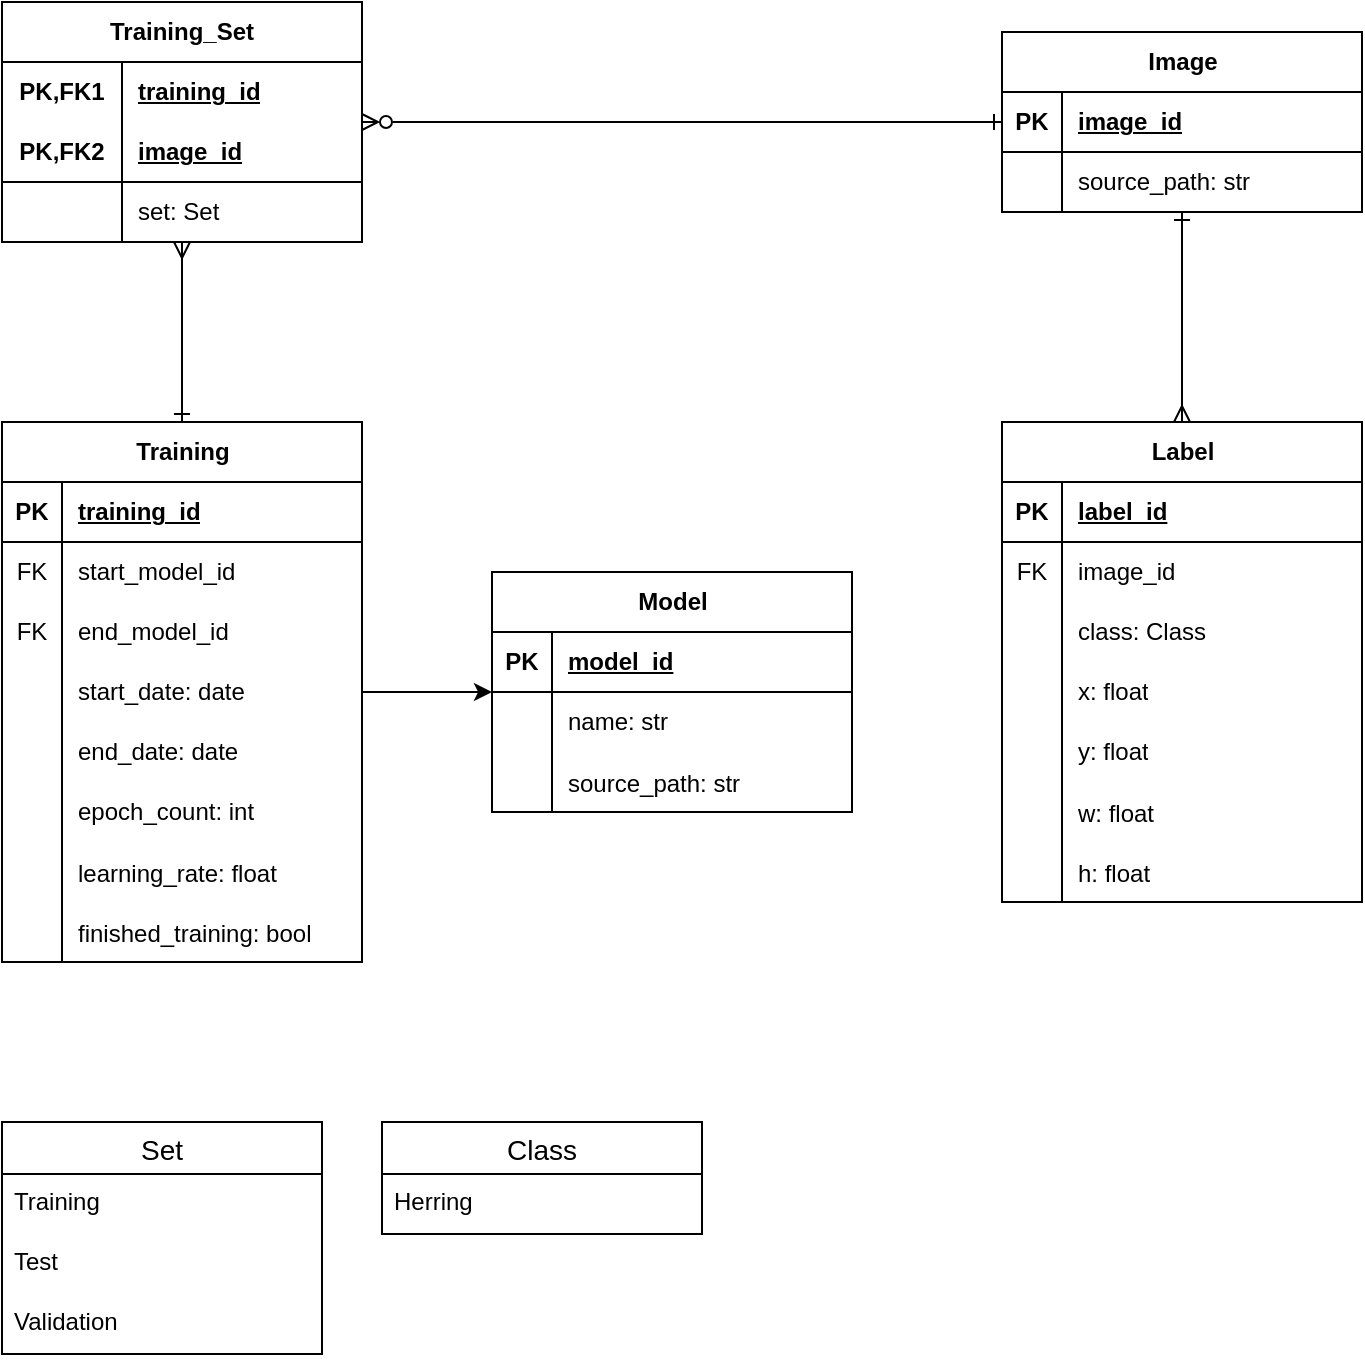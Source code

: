 <mxfile version="24.4.13" type="device">
  <diagram id="R2lEEEUBdFMjLlhIrx00" name="Page-1">
    <mxGraphModel dx="1250" dy="497" grid="1" gridSize="10" guides="1" tooltips="1" connect="1" arrows="1" fold="1" page="1" pageScale="1" pageWidth="850" pageHeight="1100" math="0" shadow="0" extFonts="Permanent Marker^https://fonts.googleapis.com/css?family=Permanent+Marker">
      <root>
        <mxCell id="0" />
        <mxCell id="1" parent="0" />
        <mxCell id="mbVLd4EY0xT1MWV7ijYI-132" style="edgeStyle=orthogonalEdgeStyle;rounded=0;orthogonalLoop=1;jettySize=auto;html=1;startArrow=ERone;startFill=0;endArrow=ERmany;endFill=0;" parent="1" source="mbVLd4EY0xT1MWV7ijYI-1" target="mbVLd4EY0xT1MWV7ijYI-44" edge="1">
          <mxGeometry relative="1" as="geometry" />
        </mxCell>
        <mxCell id="mbVLd4EY0xT1MWV7ijYI-1" value="Image" style="shape=table;startSize=30;container=1;collapsible=1;childLayout=tableLayout;fixedRows=1;rowLines=0;fontStyle=1;align=center;resizeLast=1;html=1;" parent="1" vertex="1">
          <mxGeometry x="590" y="85" width="180" height="90" as="geometry" />
        </mxCell>
        <mxCell id="mbVLd4EY0xT1MWV7ijYI-2" value="" style="shape=tableRow;horizontal=0;startSize=0;swimlaneHead=0;swimlaneBody=0;fillColor=none;collapsible=0;dropTarget=0;points=[[0,0.5],[1,0.5]];portConstraint=eastwest;top=0;left=0;right=0;bottom=1;" parent="mbVLd4EY0xT1MWV7ijYI-1" vertex="1">
          <mxGeometry y="30" width="180" height="30" as="geometry" />
        </mxCell>
        <mxCell id="mbVLd4EY0xT1MWV7ijYI-3" value="PK" style="shape=partialRectangle;connectable=0;fillColor=none;top=0;left=0;bottom=0;right=0;fontStyle=1;overflow=hidden;whiteSpace=wrap;html=1;" parent="mbVLd4EY0xT1MWV7ijYI-2" vertex="1">
          <mxGeometry width="30" height="30" as="geometry">
            <mxRectangle width="30" height="30" as="alternateBounds" />
          </mxGeometry>
        </mxCell>
        <mxCell id="mbVLd4EY0xT1MWV7ijYI-4" value="image_id" style="shape=partialRectangle;connectable=0;fillColor=none;top=0;left=0;bottom=0;right=0;align=left;spacingLeft=6;fontStyle=5;overflow=hidden;whiteSpace=wrap;html=1;" parent="mbVLd4EY0xT1MWV7ijYI-2" vertex="1">
          <mxGeometry x="30" width="150" height="30" as="geometry">
            <mxRectangle width="150" height="30" as="alternateBounds" />
          </mxGeometry>
        </mxCell>
        <mxCell id="mbVLd4EY0xT1MWV7ijYI-5" value="" style="shape=tableRow;horizontal=0;startSize=0;swimlaneHead=0;swimlaneBody=0;fillColor=none;collapsible=0;dropTarget=0;points=[[0,0.5],[1,0.5]];portConstraint=eastwest;top=0;left=0;right=0;bottom=0;" parent="mbVLd4EY0xT1MWV7ijYI-1" vertex="1">
          <mxGeometry y="60" width="180" height="30" as="geometry" />
        </mxCell>
        <mxCell id="mbVLd4EY0xT1MWV7ijYI-6" value="" style="shape=partialRectangle;connectable=0;fillColor=none;top=0;left=0;bottom=0;right=0;editable=1;overflow=hidden;whiteSpace=wrap;html=1;" parent="mbVLd4EY0xT1MWV7ijYI-5" vertex="1">
          <mxGeometry width="30" height="30" as="geometry">
            <mxRectangle width="30" height="30" as="alternateBounds" />
          </mxGeometry>
        </mxCell>
        <mxCell id="mbVLd4EY0xT1MWV7ijYI-7" value="source_path: str" style="shape=partialRectangle;connectable=0;fillColor=none;top=0;left=0;bottom=0;right=0;align=left;spacingLeft=6;overflow=hidden;whiteSpace=wrap;html=1;" parent="mbVLd4EY0xT1MWV7ijYI-5" vertex="1">
          <mxGeometry x="30" width="150" height="30" as="geometry">
            <mxRectangle width="150" height="30" as="alternateBounds" />
          </mxGeometry>
        </mxCell>
        <mxCell id="mbVLd4EY0xT1MWV7ijYI-14" value="Set" style="swimlane;fontStyle=0;childLayout=stackLayout;horizontal=1;startSize=26;horizontalStack=0;resizeParent=1;resizeParentMax=0;resizeLast=0;collapsible=1;marginBottom=0;align=center;fontSize=14;" parent="1" vertex="1">
          <mxGeometry x="90" y="630" width="160" height="116" as="geometry" />
        </mxCell>
        <mxCell id="mbVLd4EY0xT1MWV7ijYI-15" value="Training" style="text;strokeColor=none;fillColor=none;spacingLeft=4;spacingRight=4;overflow=hidden;rotatable=0;points=[[0,0.5],[1,0.5]];portConstraint=eastwest;fontSize=12;whiteSpace=wrap;html=1;" parent="mbVLd4EY0xT1MWV7ijYI-14" vertex="1">
          <mxGeometry y="26" width="160" height="30" as="geometry" />
        </mxCell>
        <mxCell id="mbVLd4EY0xT1MWV7ijYI-16" value="Test" style="text;strokeColor=none;fillColor=none;spacingLeft=4;spacingRight=4;overflow=hidden;rotatable=0;points=[[0,0.5],[1,0.5]];portConstraint=eastwest;fontSize=12;whiteSpace=wrap;html=1;" parent="mbVLd4EY0xT1MWV7ijYI-14" vertex="1">
          <mxGeometry y="56" width="160" height="30" as="geometry" />
        </mxCell>
        <mxCell id="mbVLd4EY0xT1MWV7ijYI-77" value="Validation" style="text;strokeColor=none;fillColor=none;spacingLeft=4;spacingRight=4;overflow=hidden;rotatable=0;points=[[0,0.5],[1,0.5]];portConstraint=eastwest;fontSize=12;whiteSpace=wrap;html=1;" parent="mbVLd4EY0xT1MWV7ijYI-14" vertex="1">
          <mxGeometry y="86" width="160" height="30" as="geometry" />
        </mxCell>
        <mxCell id="mbVLd4EY0xT1MWV7ijYI-44" value="Label" style="shape=table;startSize=30;container=1;collapsible=1;childLayout=tableLayout;fixedRows=1;rowLines=0;fontStyle=1;align=center;resizeLast=1;html=1;" parent="1" vertex="1">
          <mxGeometry x="590" y="280" width="180" height="240" as="geometry" />
        </mxCell>
        <mxCell id="mbVLd4EY0xT1MWV7ijYI-45" value="" style="shape=tableRow;horizontal=0;startSize=0;swimlaneHead=0;swimlaneBody=0;fillColor=none;collapsible=0;dropTarget=0;points=[[0,0.5],[1,0.5]];portConstraint=eastwest;top=0;left=0;right=0;bottom=1;" parent="mbVLd4EY0xT1MWV7ijYI-44" vertex="1">
          <mxGeometry y="30" width="180" height="30" as="geometry" />
        </mxCell>
        <mxCell id="mbVLd4EY0xT1MWV7ijYI-46" value="PK" style="shape=partialRectangle;connectable=0;fillColor=none;top=0;left=0;bottom=0;right=0;fontStyle=1;overflow=hidden;whiteSpace=wrap;html=1;" parent="mbVLd4EY0xT1MWV7ijYI-45" vertex="1">
          <mxGeometry width="30" height="30" as="geometry">
            <mxRectangle width="30" height="30" as="alternateBounds" />
          </mxGeometry>
        </mxCell>
        <mxCell id="mbVLd4EY0xT1MWV7ijYI-47" value="label_id" style="shape=partialRectangle;connectable=0;fillColor=none;top=0;left=0;bottom=0;right=0;align=left;spacingLeft=6;fontStyle=5;overflow=hidden;whiteSpace=wrap;html=1;" parent="mbVLd4EY0xT1MWV7ijYI-45" vertex="1">
          <mxGeometry x="30" width="150" height="30" as="geometry">
            <mxRectangle width="150" height="30" as="alternateBounds" />
          </mxGeometry>
        </mxCell>
        <mxCell id="mbVLd4EY0xT1MWV7ijYI-57" value="" style="shape=tableRow;horizontal=0;startSize=0;swimlaneHead=0;swimlaneBody=0;fillColor=none;collapsible=0;dropTarget=0;points=[[0,0.5],[1,0.5]];portConstraint=eastwest;top=0;left=0;right=0;bottom=0;" parent="mbVLd4EY0xT1MWV7ijYI-44" vertex="1">
          <mxGeometry y="60" width="180" height="30" as="geometry" />
        </mxCell>
        <mxCell id="mbVLd4EY0xT1MWV7ijYI-58" value="FK" style="shape=partialRectangle;connectable=0;fillColor=none;top=0;left=0;bottom=0;right=0;fontStyle=0;overflow=hidden;whiteSpace=wrap;html=1;" parent="mbVLd4EY0xT1MWV7ijYI-57" vertex="1">
          <mxGeometry width="30" height="30" as="geometry">
            <mxRectangle width="30" height="30" as="alternateBounds" />
          </mxGeometry>
        </mxCell>
        <mxCell id="mbVLd4EY0xT1MWV7ijYI-59" value="image_id" style="shape=partialRectangle;connectable=0;fillColor=none;top=0;left=0;bottom=0;right=0;align=left;spacingLeft=6;fontStyle=0;overflow=hidden;whiteSpace=wrap;html=1;" parent="mbVLd4EY0xT1MWV7ijYI-57" vertex="1">
          <mxGeometry x="30" width="150" height="30" as="geometry">
            <mxRectangle width="150" height="30" as="alternateBounds" />
          </mxGeometry>
        </mxCell>
        <mxCell id="mbVLd4EY0xT1MWV7ijYI-48" value="" style="shape=tableRow;horizontal=0;startSize=0;swimlaneHead=0;swimlaneBody=0;fillColor=none;collapsible=0;dropTarget=0;points=[[0,0.5],[1,0.5]];portConstraint=eastwest;top=0;left=0;right=0;bottom=0;" parent="mbVLd4EY0xT1MWV7ijYI-44" vertex="1">
          <mxGeometry y="90" width="180" height="30" as="geometry" />
        </mxCell>
        <mxCell id="mbVLd4EY0xT1MWV7ijYI-49" value="" style="shape=partialRectangle;connectable=0;fillColor=none;top=0;left=0;bottom=0;right=0;editable=1;overflow=hidden;whiteSpace=wrap;html=1;" parent="mbVLd4EY0xT1MWV7ijYI-48" vertex="1">
          <mxGeometry width="30" height="30" as="geometry">
            <mxRectangle width="30" height="30" as="alternateBounds" />
          </mxGeometry>
        </mxCell>
        <mxCell id="mbVLd4EY0xT1MWV7ijYI-50" value="class: Class" style="shape=partialRectangle;connectable=0;fillColor=none;top=0;left=0;bottom=0;right=0;align=left;spacingLeft=6;overflow=hidden;whiteSpace=wrap;html=1;" parent="mbVLd4EY0xT1MWV7ijYI-48" vertex="1">
          <mxGeometry x="30" width="150" height="30" as="geometry">
            <mxRectangle width="150" height="30" as="alternateBounds" />
          </mxGeometry>
        </mxCell>
        <mxCell id="mbVLd4EY0xT1MWV7ijYI-51" value="" style="shape=tableRow;horizontal=0;startSize=0;swimlaneHead=0;swimlaneBody=0;fillColor=none;collapsible=0;dropTarget=0;points=[[0,0.5],[1,0.5]];portConstraint=eastwest;top=0;left=0;right=0;bottom=0;" parent="mbVLd4EY0xT1MWV7ijYI-44" vertex="1">
          <mxGeometry y="120" width="180" height="30" as="geometry" />
        </mxCell>
        <mxCell id="mbVLd4EY0xT1MWV7ijYI-52" value="" style="shape=partialRectangle;connectable=0;fillColor=none;top=0;left=0;bottom=0;right=0;editable=1;overflow=hidden;whiteSpace=wrap;html=1;" parent="mbVLd4EY0xT1MWV7ijYI-51" vertex="1">
          <mxGeometry width="30" height="30" as="geometry">
            <mxRectangle width="30" height="30" as="alternateBounds" />
          </mxGeometry>
        </mxCell>
        <mxCell id="mbVLd4EY0xT1MWV7ijYI-53" value="x: float" style="shape=partialRectangle;connectable=0;fillColor=none;top=0;left=0;bottom=0;right=0;align=left;spacingLeft=6;overflow=hidden;whiteSpace=wrap;html=1;" parent="mbVLd4EY0xT1MWV7ijYI-51" vertex="1">
          <mxGeometry x="30" width="150" height="30" as="geometry">
            <mxRectangle width="150" height="30" as="alternateBounds" />
          </mxGeometry>
        </mxCell>
        <mxCell id="mbVLd4EY0xT1MWV7ijYI-54" value="" style="shape=tableRow;horizontal=0;startSize=0;swimlaneHead=0;swimlaneBody=0;fillColor=none;collapsible=0;dropTarget=0;points=[[0,0.5],[1,0.5]];portConstraint=eastwest;top=0;left=0;right=0;bottom=0;" parent="mbVLd4EY0xT1MWV7ijYI-44" vertex="1">
          <mxGeometry y="150" width="180" height="30" as="geometry" />
        </mxCell>
        <mxCell id="mbVLd4EY0xT1MWV7ijYI-55" value="" style="shape=partialRectangle;connectable=0;fillColor=none;top=0;left=0;bottom=0;right=0;editable=1;overflow=hidden;whiteSpace=wrap;html=1;" parent="mbVLd4EY0xT1MWV7ijYI-54" vertex="1">
          <mxGeometry width="30" height="30" as="geometry">
            <mxRectangle width="30" height="30" as="alternateBounds" />
          </mxGeometry>
        </mxCell>
        <mxCell id="mbVLd4EY0xT1MWV7ijYI-56" value="y: float" style="shape=partialRectangle;connectable=0;fillColor=none;top=0;left=0;bottom=0;right=0;align=left;spacingLeft=6;overflow=hidden;whiteSpace=wrap;html=1;" parent="mbVLd4EY0xT1MWV7ijYI-54" vertex="1">
          <mxGeometry x="30" width="150" height="30" as="geometry">
            <mxRectangle width="150" height="30" as="alternateBounds" />
          </mxGeometry>
        </mxCell>
        <mxCell id="mbVLd4EY0xT1MWV7ijYI-64" value="" style="shape=tableRow;horizontal=0;startSize=0;swimlaneHead=0;swimlaneBody=0;fillColor=none;collapsible=0;dropTarget=0;points=[[0,0.5],[1,0.5]];portConstraint=eastwest;top=0;left=0;right=0;bottom=0;" parent="mbVLd4EY0xT1MWV7ijYI-44" vertex="1">
          <mxGeometry y="180" width="180" height="30" as="geometry" />
        </mxCell>
        <mxCell id="mbVLd4EY0xT1MWV7ijYI-65" value="" style="shape=partialRectangle;connectable=0;fillColor=none;top=0;left=0;bottom=0;right=0;editable=1;overflow=hidden;" parent="mbVLd4EY0xT1MWV7ijYI-64" vertex="1">
          <mxGeometry width="30" height="30" as="geometry">
            <mxRectangle width="30" height="30" as="alternateBounds" />
          </mxGeometry>
        </mxCell>
        <mxCell id="mbVLd4EY0xT1MWV7ijYI-66" value="w: float" style="shape=partialRectangle;connectable=0;fillColor=none;top=0;left=0;bottom=0;right=0;align=left;spacingLeft=6;overflow=hidden;" parent="mbVLd4EY0xT1MWV7ijYI-64" vertex="1">
          <mxGeometry x="30" width="150" height="30" as="geometry">
            <mxRectangle width="150" height="30" as="alternateBounds" />
          </mxGeometry>
        </mxCell>
        <mxCell id="mbVLd4EY0xT1MWV7ijYI-67" value="" style="shape=tableRow;horizontal=0;startSize=0;swimlaneHead=0;swimlaneBody=0;fillColor=none;collapsible=0;dropTarget=0;points=[[0,0.5],[1,0.5]];portConstraint=eastwest;top=0;left=0;right=0;bottom=0;" parent="mbVLd4EY0xT1MWV7ijYI-44" vertex="1">
          <mxGeometry y="210" width="180" height="30" as="geometry" />
        </mxCell>
        <mxCell id="mbVLd4EY0xT1MWV7ijYI-68" value="" style="shape=partialRectangle;connectable=0;fillColor=none;top=0;left=0;bottom=0;right=0;editable=1;overflow=hidden;" parent="mbVLd4EY0xT1MWV7ijYI-67" vertex="1">
          <mxGeometry width="30" height="30" as="geometry">
            <mxRectangle width="30" height="30" as="alternateBounds" />
          </mxGeometry>
        </mxCell>
        <mxCell id="mbVLd4EY0xT1MWV7ijYI-69" value="h: float" style="shape=partialRectangle;connectable=0;fillColor=none;top=0;left=0;bottom=0;right=0;align=left;spacingLeft=6;overflow=hidden;" parent="mbVLd4EY0xT1MWV7ijYI-67" vertex="1">
          <mxGeometry x="30" width="150" height="30" as="geometry">
            <mxRectangle width="150" height="30" as="alternateBounds" />
          </mxGeometry>
        </mxCell>
        <mxCell id="mbVLd4EY0xT1MWV7ijYI-60" value="Class" style="swimlane;fontStyle=0;childLayout=stackLayout;horizontal=1;startSize=26;horizontalStack=0;resizeParent=1;resizeParentMax=0;resizeLast=0;collapsible=1;marginBottom=0;align=center;fontSize=14;" parent="1" vertex="1">
          <mxGeometry x="280" y="630" width="160" height="56" as="geometry" />
        </mxCell>
        <mxCell id="mbVLd4EY0xT1MWV7ijYI-63" value="Herring" style="text;strokeColor=none;fillColor=none;spacingLeft=4;spacingRight=4;overflow=hidden;rotatable=0;points=[[0,0.5],[1,0.5]];portConstraint=eastwest;fontSize=12;whiteSpace=wrap;html=1;" parent="mbVLd4EY0xT1MWV7ijYI-60" vertex="1">
          <mxGeometry y="26" width="160" height="30" as="geometry" />
        </mxCell>
        <mxCell id="mbVLd4EY0xT1MWV7ijYI-127" style="edgeStyle=orthogonalEdgeStyle;rounded=0;orthogonalLoop=1;jettySize=auto;html=1;startArrow=ERone;startFill=0;endArrow=ERmany;endFill=0;" parent="1" source="mbVLd4EY0xT1MWV7ijYI-78" target="mbVLd4EY0xT1MWV7ijYI-113" edge="1">
          <mxGeometry relative="1" as="geometry" />
        </mxCell>
        <mxCell id="sQwDdGlglj7-U6TjaTWj-34" style="edgeStyle=orthogonalEdgeStyle;rounded=0;orthogonalLoop=1;jettySize=auto;html=1;" edge="1" parent="1" source="mbVLd4EY0xT1MWV7ijYI-78" target="sQwDdGlglj7-U6TjaTWj-14">
          <mxGeometry relative="1" as="geometry" />
        </mxCell>
        <mxCell id="mbVLd4EY0xT1MWV7ijYI-78" value="Training" style="shape=table;startSize=30;container=1;collapsible=1;childLayout=tableLayout;fixedRows=1;rowLines=0;fontStyle=1;align=center;resizeLast=1;html=1;" parent="1" vertex="1">
          <mxGeometry x="90" y="280" width="180" height="270" as="geometry" />
        </mxCell>
        <mxCell id="mbVLd4EY0xT1MWV7ijYI-79" value="" style="shape=tableRow;horizontal=0;startSize=0;swimlaneHead=0;swimlaneBody=0;fillColor=none;collapsible=0;dropTarget=0;points=[[0,0.5],[1,0.5]];portConstraint=eastwest;top=0;left=0;right=0;bottom=1;" parent="mbVLd4EY0xT1MWV7ijYI-78" vertex="1">
          <mxGeometry y="30" width="180" height="30" as="geometry" />
        </mxCell>
        <mxCell id="mbVLd4EY0xT1MWV7ijYI-80" value="PK" style="shape=partialRectangle;connectable=0;fillColor=none;top=0;left=0;bottom=0;right=0;fontStyle=1;overflow=hidden;whiteSpace=wrap;html=1;" parent="mbVLd4EY0xT1MWV7ijYI-79" vertex="1">
          <mxGeometry width="30" height="30" as="geometry">
            <mxRectangle width="30" height="30" as="alternateBounds" />
          </mxGeometry>
        </mxCell>
        <mxCell id="mbVLd4EY0xT1MWV7ijYI-81" value="training_id" style="shape=partialRectangle;connectable=0;fillColor=none;top=0;left=0;bottom=0;right=0;align=left;spacingLeft=6;fontStyle=5;overflow=hidden;whiteSpace=wrap;html=1;" parent="mbVLd4EY0xT1MWV7ijYI-79" vertex="1">
          <mxGeometry x="30" width="150" height="30" as="geometry">
            <mxRectangle width="150" height="30" as="alternateBounds" />
          </mxGeometry>
        </mxCell>
        <mxCell id="sQwDdGlglj7-U6TjaTWj-38" value="" style="shape=tableRow;horizontal=0;startSize=0;swimlaneHead=0;swimlaneBody=0;fillColor=none;collapsible=0;dropTarget=0;points=[[0,0.5],[1,0.5]];portConstraint=eastwest;top=0;left=0;right=0;bottom=0;" vertex="1" parent="mbVLd4EY0xT1MWV7ijYI-78">
          <mxGeometry y="60" width="180" height="30" as="geometry" />
        </mxCell>
        <mxCell id="sQwDdGlglj7-U6TjaTWj-39" value="FK" style="shape=partialRectangle;connectable=0;fillColor=none;top=0;left=0;bottom=0;right=0;fontStyle=0;overflow=hidden;whiteSpace=wrap;html=1;" vertex="1" parent="sQwDdGlglj7-U6TjaTWj-38">
          <mxGeometry width="30" height="30" as="geometry">
            <mxRectangle width="30" height="30" as="alternateBounds" />
          </mxGeometry>
        </mxCell>
        <mxCell id="sQwDdGlglj7-U6TjaTWj-40" value="&lt;span style=&quot;text-wrap: nowrap;&quot;&gt;start_model_id&lt;/span&gt;" style="shape=partialRectangle;connectable=0;fillColor=none;top=0;left=0;bottom=0;right=0;align=left;spacingLeft=6;fontStyle=0;overflow=hidden;whiteSpace=wrap;html=1;" vertex="1" parent="sQwDdGlglj7-U6TjaTWj-38">
          <mxGeometry x="30" width="150" height="30" as="geometry">
            <mxRectangle width="150" height="30" as="alternateBounds" />
          </mxGeometry>
        </mxCell>
        <mxCell id="sQwDdGlglj7-U6TjaTWj-35" value="" style="shape=tableRow;horizontal=0;startSize=0;swimlaneHead=0;swimlaneBody=0;fillColor=none;collapsible=0;dropTarget=0;points=[[0,0.5],[1,0.5]];portConstraint=eastwest;top=0;left=0;right=0;bottom=0;" vertex="1" parent="mbVLd4EY0xT1MWV7ijYI-78">
          <mxGeometry y="90" width="180" height="30" as="geometry" />
        </mxCell>
        <mxCell id="sQwDdGlglj7-U6TjaTWj-36" value="FK" style="shape=partialRectangle;connectable=0;fillColor=none;top=0;left=0;bottom=0;right=0;fontStyle=0;overflow=hidden;whiteSpace=wrap;html=1;" vertex="1" parent="sQwDdGlglj7-U6TjaTWj-35">
          <mxGeometry width="30" height="30" as="geometry">
            <mxRectangle width="30" height="30" as="alternateBounds" />
          </mxGeometry>
        </mxCell>
        <mxCell id="sQwDdGlglj7-U6TjaTWj-37" value="&lt;span style=&quot;text-wrap: nowrap;&quot;&gt;end_model_id&lt;/span&gt;" style="shape=partialRectangle;connectable=0;fillColor=none;top=0;left=0;bottom=0;right=0;align=left;spacingLeft=6;fontStyle=0;overflow=hidden;whiteSpace=wrap;html=1;" vertex="1" parent="sQwDdGlglj7-U6TjaTWj-35">
          <mxGeometry x="30" width="150" height="30" as="geometry">
            <mxRectangle width="150" height="30" as="alternateBounds" />
          </mxGeometry>
        </mxCell>
        <mxCell id="mbVLd4EY0xT1MWV7ijYI-82" value="" style="shape=tableRow;horizontal=0;startSize=0;swimlaneHead=0;swimlaneBody=0;fillColor=none;collapsible=0;dropTarget=0;points=[[0,0.5],[1,0.5]];portConstraint=eastwest;top=0;left=0;right=0;bottom=0;" parent="mbVLd4EY0xT1MWV7ijYI-78" vertex="1">
          <mxGeometry y="120" width="180" height="30" as="geometry" />
        </mxCell>
        <mxCell id="mbVLd4EY0xT1MWV7ijYI-83" value="" style="shape=partialRectangle;connectable=0;fillColor=none;top=0;left=0;bottom=0;right=0;editable=1;overflow=hidden;whiteSpace=wrap;html=1;" parent="mbVLd4EY0xT1MWV7ijYI-82" vertex="1">
          <mxGeometry width="30" height="30" as="geometry">
            <mxRectangle width="30" height="30" as="alternateBounds" />
          </mxGeometry>
        </mxCell>
        <mxCell id="mbVLd4EY0xT1MWV7ijYI-84" value="start_date: date&lt;span style=&quot;white-space: pre;&quot;&gt;&#x9;&lt;/span&gt;" style="shape=partialRectangle;connectable=0;fillColor=none;top=0;left=0;bottom=0;right=0;align=left;spacingLeft=6;overflow=hidden;whiteSpace=wrap;html=1;" parent="mbVLd4EY0xT1MWV7ijYI-82" vertex="1">
          <mxGeometry x="30" width="150" height="30" as="geometry">
            <mxRectangle width="150" height="30" as="alternateBounds" />
          </mxGeometry>
        </mxCell>
        <mxCell id="mbVLd4EY0xT1MWV7ijYI-85" value="" style="shape=tableRow;horizontal=0;startSize=0;swimlaneHead=0;swimlaneBody=0;fillColor=none;collapsible=0;dropTarget=0;points=[[0,0.5],[1,0.5]];portConstraint=eastwest;top=0;left=0;right=0;bottom=0;" parent="mbVLd4EY0xT1MWV7ijYI-78" vertex="1">
          <mxGeometry y="150" width="180" height="30" as="geometry" />
        </mxCell>
        <mxCell id="mbVLd4EY0xT1MWV7ijYI-86" value="" style="shape=partialRectangle;connectable=0;fillColor=none;top=0;left=0;bottom=0;right=0;editable=1;overflow=hidden;whiteSpace=wrap;html=1;" parent="mbVLd4EY0xT1MWV7ijYI-85" vertex="1">
          <mxGeometry width="30" height="30" as="geometry">
            <mxRectangle width="30" height="30" as="alternateBounds" />
          </mxGeometry>
        </mxCell>
        <mxCell id="mbVLd4EY0xT1MWV7ijYI-87" value="end_date: date" style="shape=partialRectangle;connectable=0;fillColor=none;top=0;left=0;bottom=0;right=0;align=left;spacingLeft=6;overflow=hidden;whiteSpace=wrap;html=1;" parent="mbVLd4EY0xT1MWV7ijYI-85" vertex="1">
          <mxGeometry x="30" width="150" height="30" as="geometry">
            <mxRectangle width="150" height="30" as="alternateBounds" />
          </mxGeometry>
        </mxCell>
        <mxCell id="mbVLd4EY0xT1MWV7ijYI-88" value="" style="shape=tableRow;horizontal=0;startSize=0;swimlaneHead=0;swimlaneBody=0;fillColor=none;collapsible=0;dropTarget=0;points=[[0,0.5],[1,0.5]];portConstraint=eastwest;top=0;left=0;right=0;bottom=0;" parent="mbVLd4EY0xT1MWV7ijYI-78" vertex="1">
          <mxGeometry y="180" width="180" height="30" as="geometry" />
        </mxCell>
        <mxCell id="mbVLd4EY0xT1MWV7ijYI-89" value="" style="shape=partialRectangle;connectable=0;fillColor=none;top=0;left=0;bottom=0;right=0;editable=1;overflow=hidden;whiteSpace=wrap;html=1;" parent="mbVLd4EY0xT1MWV7ijYI-88" vertex="1">
          <mxGeometry width="30" height="30" as="geometry">
            <mxRectangle width="30" height="30" as="alternateBounds" />
          </mxGeometry>
        </mxCell>
        <mxCell id="mbVLd4EY0xT1MWV7ijYI-90" value="epoch_count: int" style="shape=partialRectangle;connectable=0;fillColor=none;top=0;left=0;bottom=0;right=0;align=left;spacingLeft=6;overflow=hidden;whiteSpace=wrap;html=1;" parent="mbVLd4EY0xT1MWV7ijYI-88" vertex="1">
          <mxGeometry x="30" width="150" height="30" as="geometry">
            <mxRectangle width="150" height="30" as="alternateBounds" />
          </mxGeometry>
        </mxCell>
        <mxCell id="mbVLd4EY0xT1MWV7ijYI-91" value="" style="shape=tableRow;horizontal=0;startSize=0;swimlaneHead=0;swimlaneBody=0;fillColor=none;collapsible=0;dropTarget=0;points=[[0,0.5],[1,0.5]];portConstraint=eastwest;top=0;left=0;right=0;bottom=0;" parent="mbVLd4EY0xT1MWV7ijYI-78" vertex="1">
          <mxGeometry y="210" width="180" height="30" as="geometry" />
        </mxCell>
        <mxCell id="mbVLd4EY0xT1MWV7ijYI-92" value="" style="shape=partialRectangle;connectable=0;fillColor=none;top=0;left=0;bottom=0;right=0;editable=1;overflow=hidden;" parent="mbVLd4EY0xT1MWV7ijYI-91" vertex="1">
          <mxGeometry width="30" height="30" as="geometry">
            <mxRectangle width="30" height="30" as="alternateBounds" />
          </mxGeometry>
        </mxCell>
        <mxCell id="mbVLd4EY0xT1MWV7ijYI-93" value="learning_rate: float" style="shape=partialRectangle;connectable=0;fillColor=none;top=0;left=0;bottom=0;right=0;align=left;spacingLeft=6;overflow=hidden;" parent="mbVLd4EY0xT1MWV7ijYI-91" vertex="1">
          <mxGeometry x="30" width="150" height="30" as="geometry">
            <mxRectangle width="150" height="30" as="alternateBounds" />
          </mxGeometry>
        </mxCell>
        <mxCell id="sQwDdGlglj7-U6TjaTWj-41" value="" style="shape=tableRow;horizontal=0;startSize=0;swimlaneHead=0;swimlaneBody=0;fillColor=none;collapsible=0;dropTarget=0;points=[[0,0.5],[1,0.5]];portConstraint=eastwest;top=0;left=0;right=0;bottom=0;" vertex="1" parent="mbVLd4EY0xT1MWV7ijYI-78">
          <mxGeometry y="240" width="180" height="30" as="geometry" />
        </mxCell>
        <mxCell id="sQwDdGlglj7-U6TjaTWj-42" value="" style="shape=partialRectangle;connectable=0;fillColor=none;top=0;left=0;bottom=0;right=0;editable=1;overflow=hidden;" vertex="1" parent="sQwDdGlglj7-U6TjaTWj-41">
          <mxGeometry width="30" height="30" as="geometry">
            <mxRectangle width="30" height="30" as="alternateBounds" />
          </mxGeometry>
        </mxCell>
        <mxCell id="sQwDdGlglj7-U6TjaTWj-43" value="finished_training: bool" style="shape=partialRectangle;connectable=0;fillColor=none;top=0;left=0;bottom=0;right=0;align=left;spacingLeft=6;overflow=hidden;" vertex="1" parent="sQwDdGlglj7-U6TjaTWj-41">
          <mxGeometry x="30" width="150" height="30" as="geometry">
            <mxRectangle width="150" height="30" as="alternateBounds" />
          </mxGeometry>
        </mxCell>
        <mxCell id="mbVLd4EY0xT1MWV7ijYI-131" style="edgeStyle=orthogonalEdgeStyle;rounded=0;orthogonalLoop=1;jettySize=auto;html=1;startArrow=ERzeroToMany;startFill=0;endArrow=ERone;endFill=0;" parent="1" source="mbVLd4EY0xT1MWV7ijYI-113" target="mbVLd4EY0xT1MWV7ijYI-1" edge="1">
          <mxGeometry relative="1" as="geometry" />
        </mxCell>
        <mxCell id="mbVLd4EY0xT1MWV7ijYI-113" value="Training_Set" style="shape=table;startSize=30;container=1;collapsible=1;childLayout=tableLayout;fixedRows=1;rowLines=0;fontStyle=1;align=center;resizeLast=1;html=1;whiteSpace=wrap;" parent="1" vertex="1">
          <mxGeometry x="90" y="70" width="180" height="120" as="geometry" />
        </mxCell>
        <mxCell id="mbVLd4EY0xT1MWV7ijYI-114" value="" style="shape=tableRow;horizontal=0;startSize=0;swimlaneHead=0;swimlaneBody=0;fillColor=none;collapsible=0;dropTarget=0;points=[[0,0.5],[1,0.5]];portConstraint=eastwest;top=0;left=0;right=0;bottom=0;html=1;" parent="mbVLd4EY0xT1MWV7ijYI-113" vertex="1">
          <mxGeometry y="30" width="180" height="30" as="geometry" />
        </mxCell>
        <mxCell id="mbVLd4EY0xT1MWV7ijYI-115" value="PK,FK1" style="shape=partialRectangle;connectable=0;fillColor=none;top=0;left=0;bottom=0;right=0;fontStyle=1;overflow=hidden;html=1;whiteSpace=wrap;" parent="mbVLd4EY0xT1MWV7ijYI-114" vertex="1">
          <mxGeometry width="60" height="30" as="geometry">
            <mxRectangle width="60" height="30" as="alternateBounds" />
          </mxGeometry>
        </mxCell>
        <mxCell id="mbVLd4EY0xT1MWV7ijYI-116" value="training_id" style="shape=partialRectangle;connectable=0;fillColor=none;top=0;left=0;bottom=0;right=0;align=left;spacingLeft=6;fontStyle=5;overflow=hidden;html=1;whiteSpace=wrap;" parent="mbVLd4EY0xT1MWV7ijYI-114" vertex="1">
          <mxGeometry x="60" width="120" height="30" as="geometry">
            <mxRectangle width="120" height="30" as="alternateBounds" />
          </mxGeometry>
        </mxCell>
        <mxCell id="mbVLd4EY0xT1MWV7ijYI-117" value="" style="shape=tableRow;horizontal=0;startSize=0;swimlaneHead=0;swimlaneBody=0;fillColor=none;collapsible=0;dropTarget=0;points=[[0,0.5],[1,0.5]];portConstraint=eastwest;top=0;left=0;right=0;bottom=1;html=1;" parent="mbVLd4EY0xT1MWV7ijYI-113" vertex="1">
          <mxGeometry y="60" width="180" height="30" as="geometry" />
        </mxCell>
        <mxCell id="mbVLd4EY0xT1MWV7ijYI-118" value="PK,FK2" style="shape=partialRectangle;connectable=0;fillColor=none;top=0;left=0;bottom=0;right=0;fontStyle=1;overflow=hidden;html=1;whiteSpace=wrap;" parent="mbVLd4EY0xT1MWV7ijYI-117" vertex="1">
          <mxGeometry width="60" height="30" as="geometry">
            <mxRectangle width="60" height="30" as="alternateBounds" />
          </mxGeometry>
        </mxCell>
        <mxCell id="mbVLd4EY0xT1MWV7ijYI-119" value="image_id" style="shape=partialRectangle;connectable=0;fillColor=none;top=0;left=0;bottom=0;right=0;align=left;spacingLeft=6;fontStyle=5;overflow=hidden;html=1;whiteSpace=wrap;" parent="mbVLd4EY0xT1MWV7ijYI-117" vertex="1">
          <mxGeometry x="60" width="120" height="30" as="geometry">
            <mxRectangle width="120" height="30" as="alternateBounds" />
          </mxGeometry>
        </mxCell>
        <mxCell id="mbVLd4EY0xT1MWV7ijYI-120" value="" style="shape=tableRow;horizontal=0;startSize=0;swimlaneHead=0;swimlaneBody=0;fillColor=none;collapsible=0;dropTarget=0;points=[[0,0.5],[1,0.5]];portConstraint=eastwest;top=0;left=0;right=0;bottom=0;html=1;" parent="mbVLd4EY0xT1MWV7ijYI-113" vertex="1">
          <mxGeometry y="90" width="180" height="30" as="geometry" />
        </mxCell>
        <mxCell id="mbVLd4EY0xT1MWV7ijYI-121" value="" style="shape=partialRectangle;connectable=0;fillColor=none;top=0;left=0;bottom=0;right=0;editable=1;overflow=hidden;html=1;whiteSpace=wrap;" parent="mbVLd4EY0xT1MWV7ijYI-120" vertex="1">
          <mxGeometry width="60" height="30" as="geometry">
            <mxRectangle width="60" height="30" as="alternateBounds" />
          </mxGeometry>
        </mxCell>
        <mxCell id="mbVLd4EY0xT1MWV7ijYI-122" value="set: Set" style="shape=partialRectangle;connectable=0;fillColor=none;top=0;left=0;bottom=0;right=0;align=left;spacingLeft=6;overflow=hidden;html=1;whiteSpace=wrap;" parent="mbVLd4EY0xT1MWV7ijYI-120" vertex="1">
          <mxGeometry x="60" width="120" height="30" as="geometry">
            <mxRectangle width="120" height="30" as="alternateBounds" />
          </mxGeometry>
        </mxCell>
        <mxCell id="sQwDdGlglj7-U6TjaTWj-14" value="Model" style="shape=table;startSize=30;container=1;collapsible=1;childLayout=tableLayout;fixedRows=1;rowLines=0;fontStyle=1;align=center;resizeLast=1;html=1;" vertex="1" parent="1">
          <mxGeometry x="335" y="355" width="180" height="120" as="geometry" />
        </mxCell>
        <mxCell id="sQwDdGlglj7-U6TjaTWj-15" value="" style="shape=tableRow;horizontal=0;startSize=0;swimlaneHead=0;swimlaneBody=0;fillColor=none;collapsible=0;dropTarget=0;points=[[0,0.5],[1,0.5]];portConstraint=eastwest;top=0;left=0;right=0;bottom=1;" vertex="1" parent="sQwDdGlglj7-U6TjaTWj-14">
          <mxGeometry y="30" width="180" height="30" as="geometry" />
        </mxCell>
        <mxCell id="sQwDdGlglj7-U6TjaTWj-16" value="PK" style="shape=partialRectangle;connectable=0;fillColor=none;top=0;left=0;bottom=0;right=0;fontStyle=1;overflow=hidden;whiteSpace=wrap;html=1;" vertex="1" parent="sQwDdGlglj7-U6TjaTWj-15">
          <mxGeometry width="30" height="30" as="geometry">
            <mxRectangle width="30" height="30" as="alternateBounds" />
          </mxGeometry>
        </mxCell>
        <mxCell id="sQwDdGlglj7-U6TjaTWj-17" value="model_id" style="shape=partialRectangle;connectable=0;fillColor=none;top=0;left=0;bottom=0;right=0;align=left;spacingLeft=6;fontStyle=5;overflow=hidden;whiteSpace=wrap;html=1;" vertex="1" parent="sQwDdGlglj7-U6TjaTWj-15">
          <mxGeometry x="30" width="150" height="30" as="geometry">
            <mxRectangle width="150" height="30" as="alternateBounds" />
          </mxGeometry>
        </mxCell>
        <mxCell id="sQwDdGlglj7-U6TjaTWj-18" value="" style="shape=tableRow;horizontal=0;startSize=0;swimlaneHead=0;swimlaneBody=0;fillColor=none;collapsible=0;dropTarget=0;points=[[0,0.5],[1,0.5]];portConstraint=eastwest;top=0;left=0;right=0;bottom=0;" vertex="1" parent="sQwDdGlglj7-U6TjaTWj-14">
          <mxGeometry y="60" width="180" height="30" as="geometry" />
        </mxCell>
        <mxCell id="sQwDdGlglj7-U6TjaTWj-19" value="" style="shape=partialRectangle;connectable=0;fillColor=none;top=0;left=0;bottom=0;right=0;editable=1;overflow=hidden;whiteSpace=wrap;html=1;" vertex="1" parent="sQwDdGlglj7-U6TjaTWj-18">
          <mxGeometry width="30" height="30" as="geometry">
            <mxRectangle width="30" height="30" as="alternateBounds" />
          </mxGeometry>
        </mxCell>
        <mxCell id="sQwDdGlglj7-U6TjaTWj-20" value="name: str" style="shape=partialRectangle;connectable=0;fillColor=none;top=0;left=0;bottom=0;right=0;align=left;spacingLeft=6;overflow=hidden;whiteSpace=wrap;html=1;" vertex="1" parent="sQwDdGlglj7-U6TjaTWj-18">
          <mxGeometry x="30" width="150" height="30" as="geometry">
            <mxRectangle width="150" height="30" as="alternateBounds" />
          </mxGeometry>
        </mxCell>
        <mxCell id="sQwDdGlglj7-U6TjaTWj-30" value="" style="shape=tableRow;horizontal=0;startSize=0;swimlaneHead=0;swimlaneBody=0;fillColor=none;collapsible=0;dropTarget=0;points=[[0,0.5],[1,0.5]];portConstraint=eastwest;top=0;left=0;right=0;bottom=0;" vertex="1" parent="sQwDdGlglj7-U6TjaTWj-14">
          <mxGeometry y="90" width="180" height="30" as="geometry" />
        </mxCell>
        <mxCell id="sQwDdGlglj7-U6TjaTWj-31" value="" style="shape=partialRectangle;connectable=0;fillColor=none;top=0;left=0;bottom=0;right=0;editable=1;overflow=hidden;" vertex="1" parent="sQwDdGlglj7-U6TjaTWj-30">
          <mxGeometry width="30" height="30" as="geometry">
            <mxRectangle width="30" height="30" as="alternateBounds" />
          </mxGeometry>
        </mxCell>
        <mxCell id="sQwDdGlglj7-U6TjaTWj-32" value="source_path: str" style="shape=partialRectangle;connectable=0;fillColor=none;top=0;left=0;bottom=0;right=0;align=left;spacingLeft=6;overflow=hidden;" vertex="1" parent="sQwDdGlglj7-U6TjaTWj-30">
          <mxGeometry x="30" width="150" height="30" as="geometry">
            <mxRectangle width="150" height="30" as="alternateBounds" />
          </mxGeometry>
        </mxCell>
      </root>
    </mxGraphModel>
  </diagram>
</mxfile>
